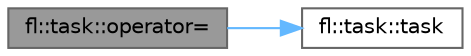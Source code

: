 digraph "fl::task::operator="
{
 // INTERACTIVE_SVG=YES
 // LATEX_PDF_SIZE
  bgcolor="transparent";
  edge [fontname=Helvetica,fontsize=10,labelfontname=Helvetica,labelfontsize=10];
  node [fontname=Helvetica,fontsize=10,shape=box,height=0.2,width=0.4];
  rankdir="LR";
  Node1 [id="Node000001",label="fl::task::operator=",height=0.2,width=0.4,color="gray40", fillcolor="grey60", style="filled", fontcolor="black",tooltip=" "];
  Node1 -> Node2 [id="edge1_Node000001_Node000002",color="steelblue1",style="solid",tooltip=" "];
  Node2 [id="Node000002",label="fl::task::task",height=0.2,width=0.4,color="grey40", fillcolor="white", style="filled",URL="$d7/d86/classfl_1_1task_a8de9b093a6fa45d81791aae251856156.html#a8de9b093a6fa45d81791aae251856156",tooltip=" "];
}
